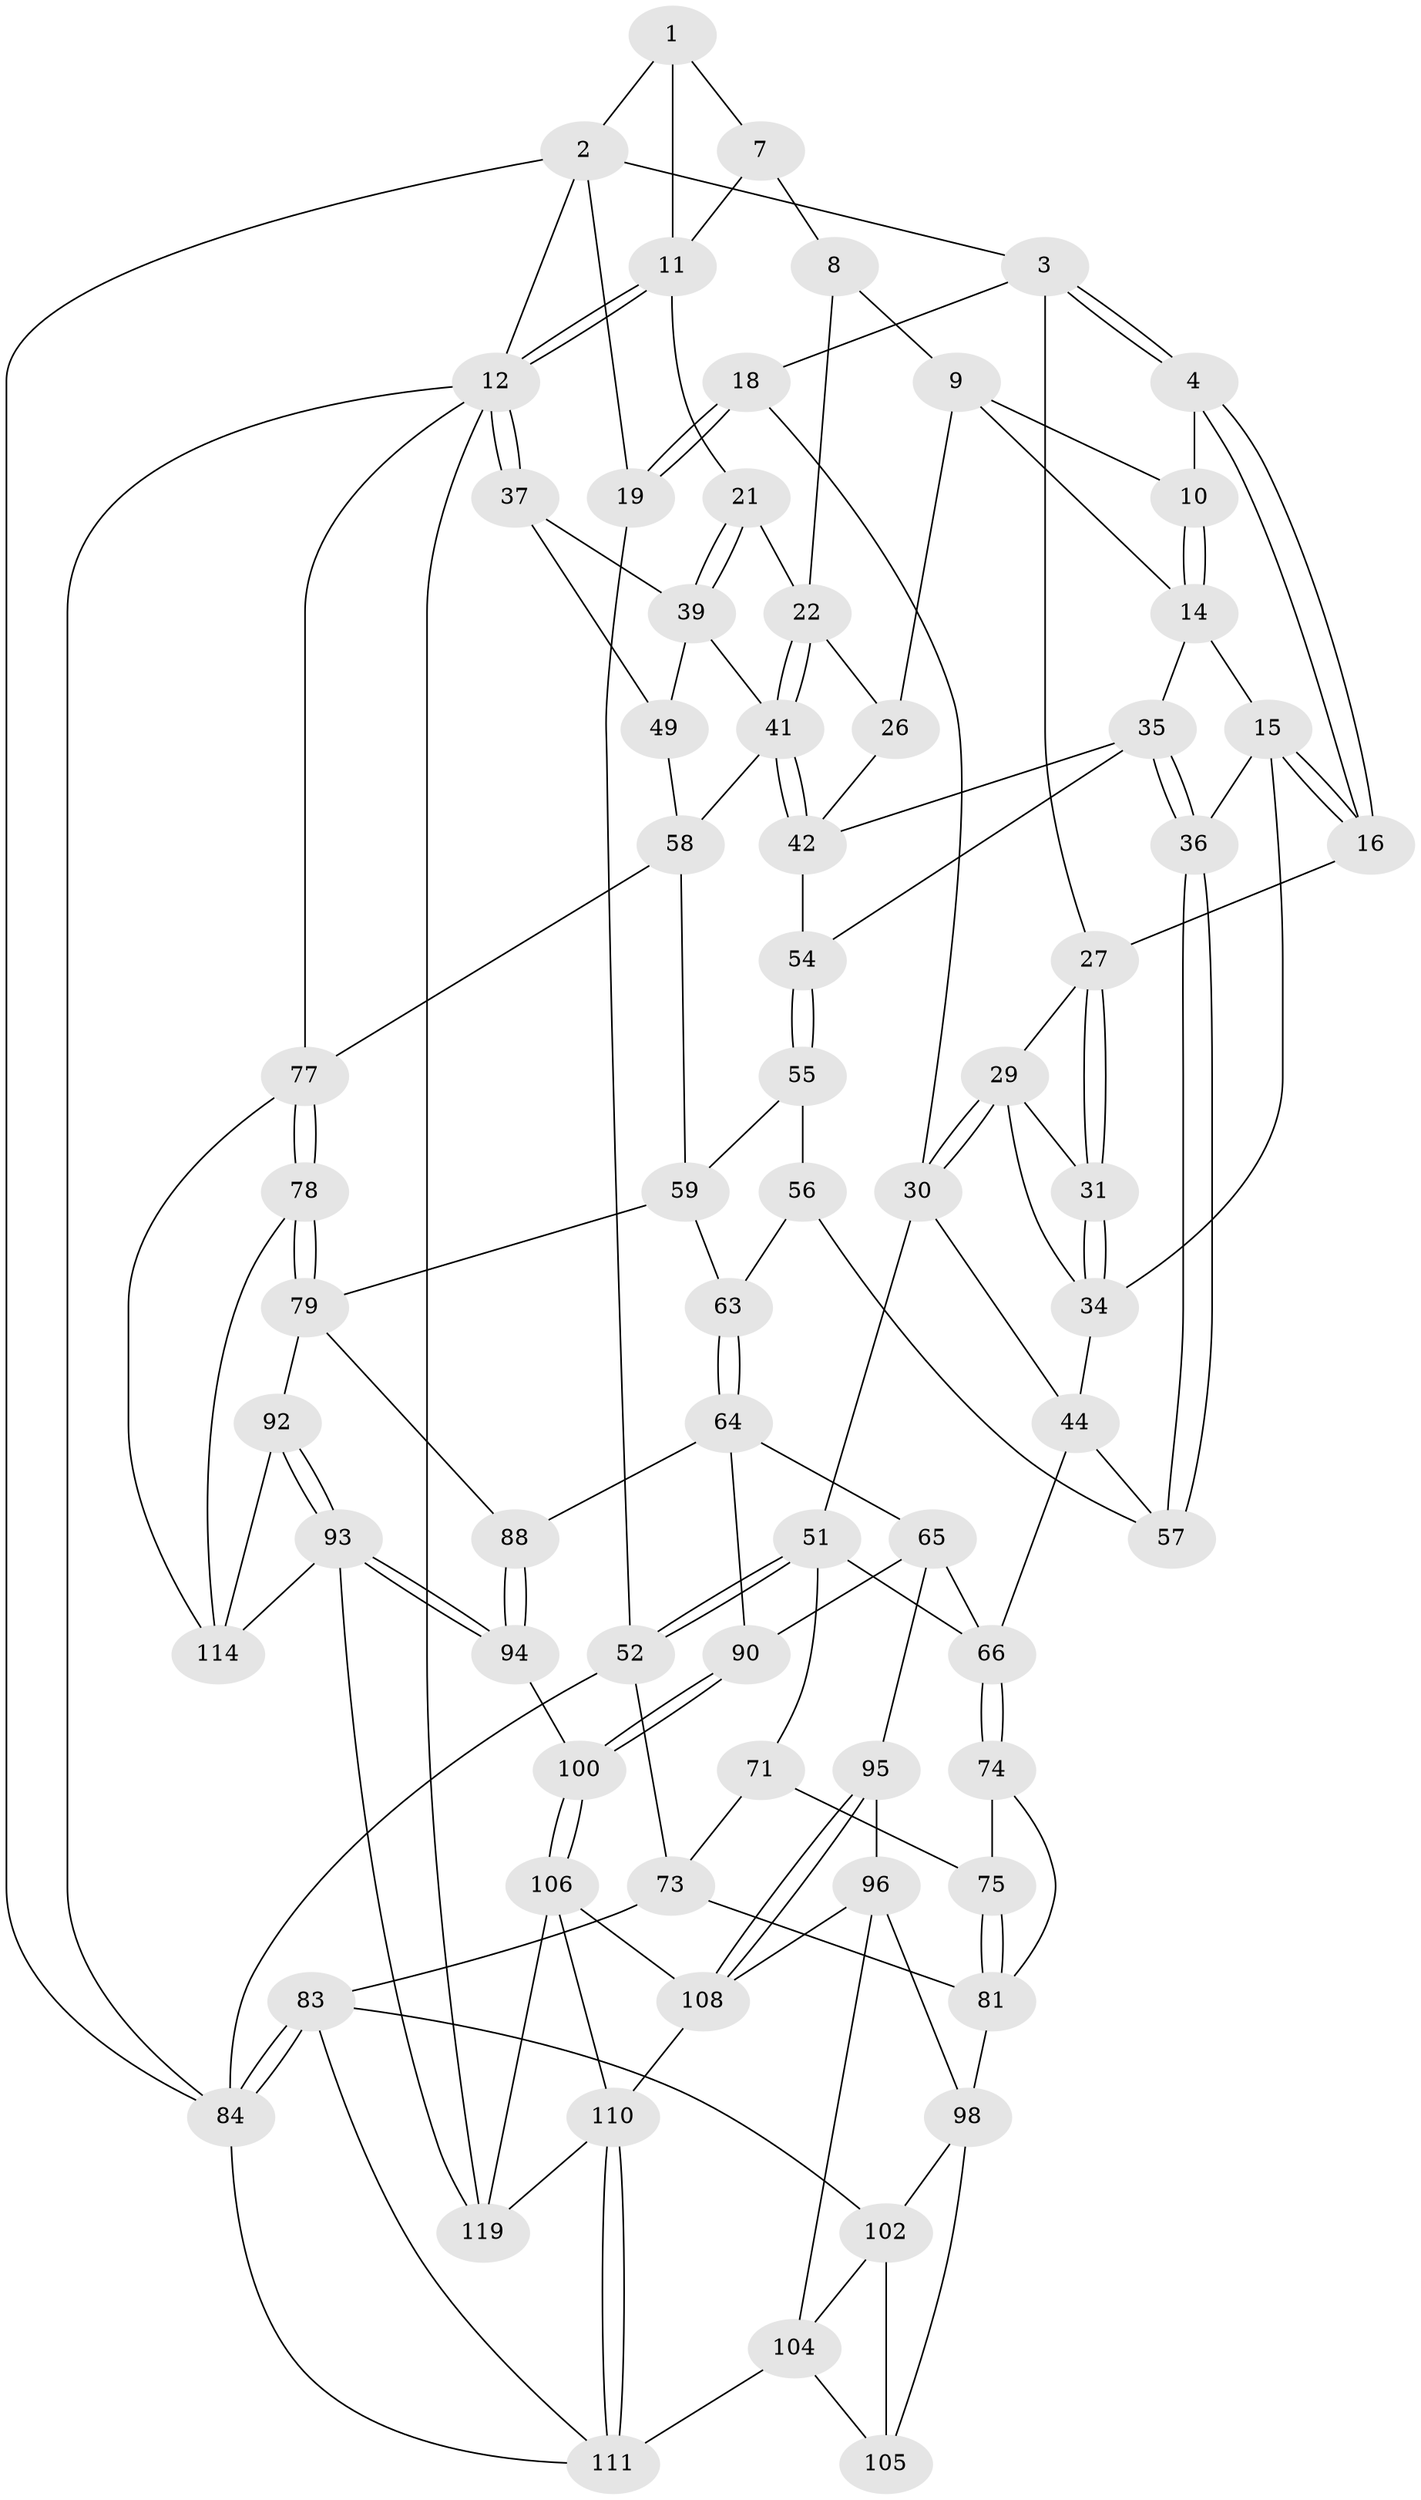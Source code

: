 // original degree distribution, {3: 0.016666666666666666, 4: 0.24166666666666667, 6: 0.225, 5: 0.5166666666666667}
// Generated by graph-tools (version 1.1) at 2025/11/02/27/25 16:11:53]
// undirected, 71 vertices, 159 edges
graph export_dot {
graph [start="1"]
  node [color=gray90,style=filled];
  1 [pos="+0.5199663004609407+0",super="+6"];
  2 [pos="+0.17586658756847928+0",super="+13"];
  3 [pos="+0.21803894546763264+0",super="+17"];
  4 [pos="+0.36208783833666003+0.08543038961550563",super="+5"];
  7 [pos="+0.7173233542510263+0.05449478752899788"];
  8 [pos="+0.7036377712054666+0.06230889461791621"];
  9 [pos="+0.6153077445936355+0.06646856252264113",super="+24"];
  10 [pos="+0.531557441638263+0"];
  11 [pos="+1+0",super="+20"];
  12 [pos="+1+0",super="+85"];
  14 [pos="+0.45170383757168986+0.15936929472926326",super="+25"];
  15 [pos="+0.4321556482172773+0.1624121403958298",super="+33"];
  16 [pos="+0.3722436186551572+0.12872666788752382"];
  18 [pos="+0.0406547102917974+0.21695485883083032"];
  19 [pos="+0+0.13325690084265154"];
  21 [pos="+0.8375895971055692+0.19081169561103573"];
  22 [pos="+0.8123067115439812+0.1995193533538154",super="+23"];
  26 [pos="+0.6678962086730164+0.21475980701032021"];
  27 [pos="+0.30676270023642654+0.15229874552277073",super="+28"];
  29 [pos="+0.1585431942360021+0.22180492998024004",super="+32"];
  30 [pos="+0.047590718369274254+0.2216707738845548",super="+45"];
  31 [pos="+0.2828921881173266+0.1976422558104812"];
  34 [pos="+0.3066894835845267+0.3326438905334347",super="+40"];
  35 [pos="+0.548119704043432+0.3255716473181032",super="+46"];
  36 [pos="+0.4662215079404931+0.3893558601549431"];
  37 [pos="+1+0",super="+38"];
  39 [pos="+0.8695056787786992+0.21770958742671942",super="+47"];
  41 [pos="+0.7263047707594419+0.3570789551311728",super="+48"];
  42 [pos="+0.7043164406514326+0.34339209973561924",super="+43"];
  44 [pos="+0.26253665814006116+0.3823971610472372",super="+61"];
  49 [pos="+1+0.39730453438040064",super="+50"];
  51 [pos="+0.15612195995295386+0.4070448027752562",super="+68"];
  52 [pos="+0+0.5331374677597968",super="+53"];
  54 [pos="+0.6102112545367866+0.3566291894792751"];
  55 [pos="+0.618435356845253+0.4434608724991776",super="+60"];
  56 [pos="+0.5002597899751224+0.43341999089843153",super="+62"];
  57 [pos="+0.4667614613516751+0.39739556265699644"];
  58 [pos="+0.7707834439618569+0.458870725882453",super="+69"];
  59 [pos="+0.7239490321813836+0.5194755256773887",super="+70"];
  63 [pos="+0.5190437576959419+0.5939184783166453"];
  64 [pos="+0.47464584578394703+0.6272137322555941",super="+89"];
  65 [pos="+0.43038892692622055+0.6286035155344334",super="+91"];
  66 [pos="+0.35671603733907875+0.6087030759427026",super="+67"];
  71 [pos="+0.19179884220923216+0.5224470228406347",super="+72"];
  73 [pos="+0.009803394186851323+0.5542427200768338",super="+82"];
  74 [pos="+0.35537435270157797+0.6102250393727089"];
  75 [pos="+0.1743121904543675+0.6573173295711362",super="+76"];
  77 [pos="+1+0.6470941474319057",super="+86"];
  78 [pos="+1+0.6559283746582661"];
  79 [pos="+0.7879702215875006+0.6559406232679208",super="+80"];
  81 [pos="+0.14765276570753+0.7296495217124056",super="+99"];
  83 [pos="+0.06639052742772487+0.8010554690158284",super="+103"];
  84 [pos="+0+0.8142726946990017",super="+87"];
  88 [pos="+0.7128385181473194+0.6295796313179229"];
  90 [pos="+0.5655440544768463+0.8092012421135366"];
  92 [pos="+0.7943882445233525+0.8403836937388318"];
  93 [pos="+0.7701316662195689+0.8727945451599456",super="+116"];
  94 [pos="+0.6688719608798855+0.8395659348340904"];
  95 [pos="+0.397795840032413+0.8438052674762373"];
  96 [pos="+0.3918758922521632+0.8439100764268747",super="+97"];
  98 [pos="+0.3074688869142577+0.7966291433203109",super="+101"];
  100 [pos="+0.574525329011621+0.8498250708648503"];
  102 [pos="+0.11217591498406179+0.8704332102050598",super="+113"];
  104 [pos="+0.327452179931382+0.9009838051595481",super="+112"];
  105 [pos="+0.24822504854965147+0.9093379474252858"];
  106 [pos="+0.5680814819545906+0.8581006153620275",super="+107"];
  108 [pos="+0.46376013878943806+0.8670876262941304",super="+109"];
  110 [pos="+0.3269711680753069+1",super="+117"];
  111 [pos="+0.2671321436602317+1",super="+118"];
  114 [pos="+0.975363498253894+0.7855101241582297",super="+115"];
  119 [pos="+0.7710211366283073+1",super="+120"];
  1 -- 2;
  1 -- 11;
  1 -- 7;
  2 -- 3;
  2 -- 19;
  2 -- 12;
  2 -- 84;
  3 -- 4;
  3 -- 4;
  3 -- 18;
  3 -- 27;
  4 -- 16;
  4 -- 16;
  4 -- 10;
  7 -- 8;
  7 -- 11;
  8 -- 9;
  8 -- 22;
  9 -- 10;
  9 -- 26;
  9 -- 14;
  10 -- 14;
  10 -- 14;
  11 -- 12;
  11 -- 12;
  11 -- 21;
  12 -- 37;
  12 -- 37;
  12 -- 119;
  12 -- 77;
  12 -- 84;
  14 -- 15;
  14 -- 35;
  15 -- 16;
  15 -- 16;
  15 -- 34;
  15 -- 36;
  16 -- 27;
  18 -- 19;
  18 -- 19;
  18 -- 30;
  19 -- 52;
  21 -- 22;
  21 -- 39;
  21 -- 39;
  22 -- 41;
  22 -- 41;
  22 -- 26;
  26 -- 42;
  27 -- 31;
  27 -- 31;
  27 -- 29;
  29 -- 30;
  29 -- 30;
  29 -- 31;
  29 -- 34;
  30 -- 51;
  30 -- 44;
  31 -- 34;
  31 -- 34;
  34 -- 44;
  35 -- 36;
  35 -- 36;
  35 -- 54;
  35 -- 42;
  36 -- 57;
  36 -- 57;
  37 -- 49 [weight=2];
  37 -- 39;
  39 -- 41;
  39 -- 49;
  41 -- 42;
  41 -- 42;
  41 -- 58;
  42 -- 54;
  44 -- 57;
  44 -- 66;
  49 -- 58;
  51 -- 52;
  51 -- 52;
  51 -- 66;
  51 -- 71;
  52 -- 73;
  52 -- 84;
  54 -- 55;
  54 -- 55;
  55 -- 56 [weight=2];
  55 -- 59;
  56 -- 57;
  56 -- 63;
  58 -- 59;
  58 -- 77;
  59 -- 63;
  59 -- 79;
  63 -- 64;
  63 -- 64;
  64 -- 65;
  64 -- 90;
  64 -- 88;
  65 -- 66;
  65 -- 90;
  65 -- 95;
  66 -- 74;
  66 -- 74;
  71 -- 73;
  71 -- 75 [weight=2];
  73 -- 81;
  73 -- 83;
  74 -- 75;
  74 -- 81;
  75 -- 81;
  75 -- 81;
  77 -- 78;
  77 -- 78;
  77 -- 114;
  78 -- 79;
  78 -- 79;
  78 -- 114;
  79 -- 92;
  79 -- 88;
  81 -- 98;
  83 -- 84;
  83 -- 84;
  83 -- 102;
  83 -- 111;
  84 -- 111;
  88 -- 94;
  88 -- 94;
  90 -- 100;
  90 -- 100;
  92 -- 93;
  92 -- 93;
  92 -- 114;
  93 -- 94;
  93 -- 94;
  93 -- 119;
  93 -- 114;
  94 -- 100;
  95 -- 96;
  95 -- 108;
  95 -- 108;
  96 -- 108;
  96 -- 98;
  96 -- 104;
  98 -- 105;
  98 -- 102;
  100 -- 106;
  100 -- 106;
  102 -- 105;
  102 -- 104;
  104 -- 105;
  104 -- 111;
  106 -- 119;
  106 -- 108;
  106 -- 110;
  108 -- 110;
  110 -- 111;
  110 -- 111;
  110 -- 119;
}
